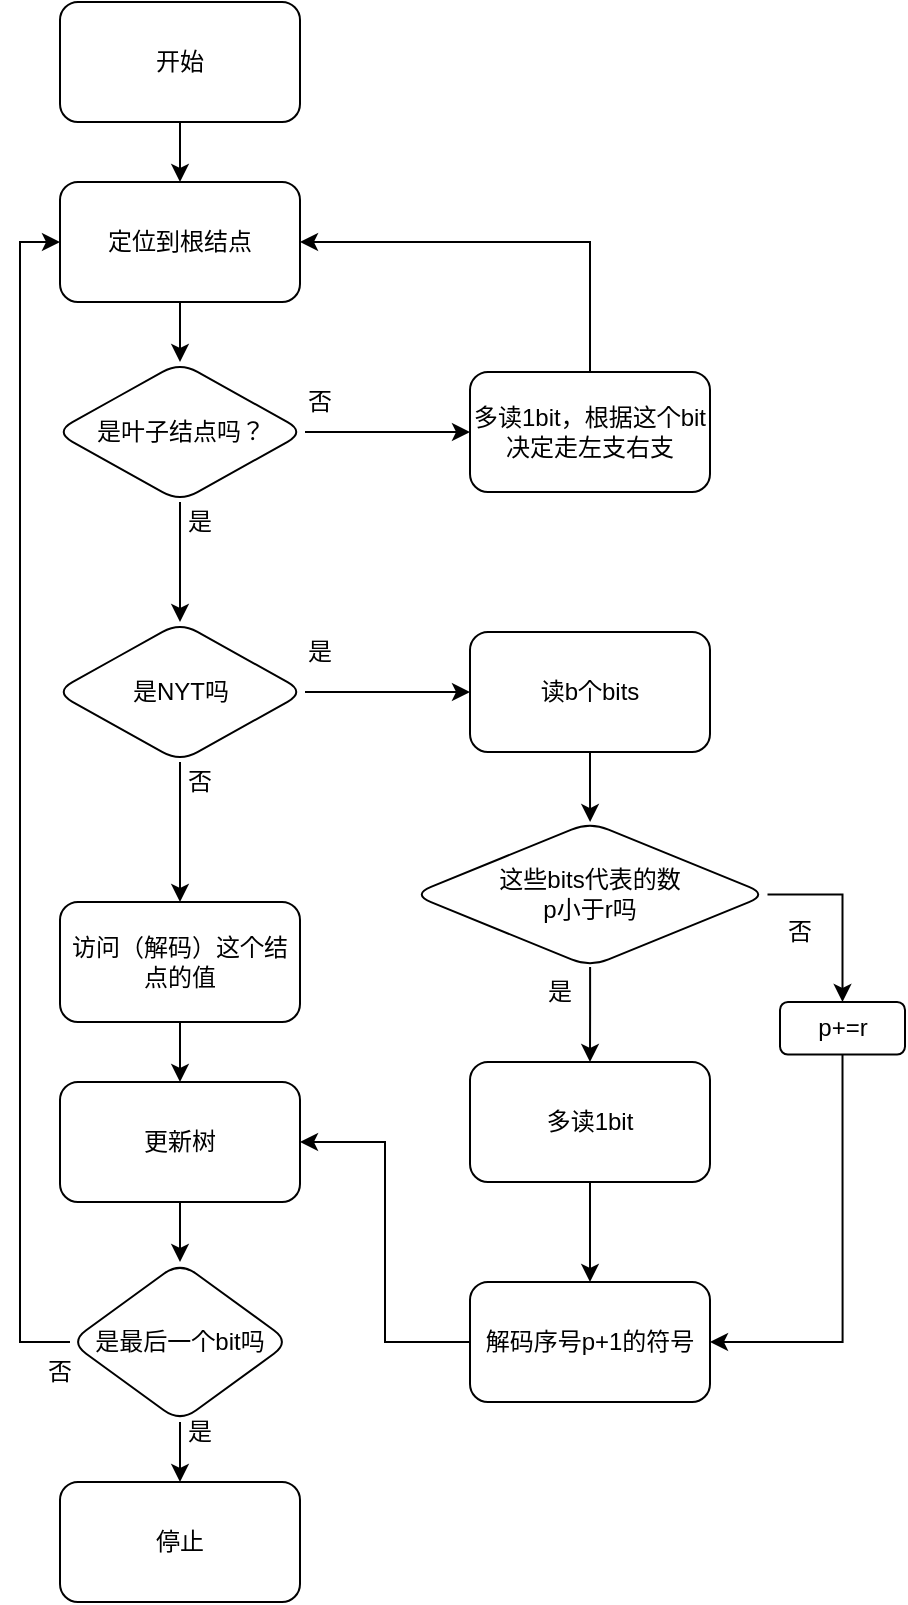 <mxfile version="22.0.3" type="device">
  <diagram name="Page-1" id="kzLGJ6BDQNdrTrB3kdIa">
    <mxGraphModel dx="1266" dy="688" grid="1" gridSize="10" guides="1" tooltips="1" connect="1" arrows="1" fold="1" page="1" pageScale="1" pageWidth="1100" pageHeight="1700" math="0" shadow="0">
      <root>
        <mxCell id="0" />
        <mxCell id="1" parent="0" />
        <mxCell id="TRLF765llgEUbpDuQz6k-3" value="" style="edgeStyle=orthogonalEdgeStyle;rounded=0;orthogonalLoop=1;jettySize=auto;html=1;" parent="1" source="TRLF765llgEUbpDuQz6k-1" target="TRLF765llgEUbpDuQz6k-2" edge="1">
          <mxGeometry relative="1" as="geometry" />
        </mxCell>
        <mxCell id="TRLF765llgEUbpDuQz6k-1" value="开始" style="rounded=1;whiteSpace=wrap;html=1;" parent="1" vertex="1">
          <mxGeometry x="380" y="560" width="120" height="60" as="geometry" />
        </mxCell>
        <mxCell id="TRLF765llgEUbpDuQz6k-5" value="" style="edgeStyle=orthogonalEdgeStyle;rounded=0;orthogonalLoop=1;jettySize=auto;html=1;" parent="1" source="TRLF765llgEUbpDuQz6k-2" target="TRLF765llgEUbpDuQz6k-4" edge="1">
          <mxGeometry relative="1" as="geometry" />
        </mxCell>
        <mxCell id="TRLF765llgEUbpDuQz6k-2" value="定位到根结点" style="whiteSpace=wrap;html=1;rounded=1;" parent="1" vertex="1">
          <mxGeometry x="380" y="650" width="120" height="60" as="geometry" />
        </mxCell>
        <mxCell id="TRLF765llgEUbpDuQz6k-7" value="" style="edgeStyle=orthogonalEdgeStyle;rounded=0;orthogonalLoop=1;jettySize=auto;html=1;" parent="1" source="TRLF765llgEUbpDuQz6k-4" target="TRLF765llgEUbpDuQz6k-6" edge="1">
          <mxGeometry relative="1" as="geometry" />
        </mxCell>
        <mxCell id="TRLF765llgEUbpDuQz6k-15" value="" style="edgeStyle=orthogonalEdgeStyle;rounded=0;orthogonalLoop=1;jettySize=auto;html=1;" parent="1" source="TRLF765llgEUbpDuQz6k-4" target="TRLF765llgEUbpDuQz6k-14" edge="1">
          <mxGeometry relative="1" as="geometry" />
        </mxCell>
        <mxCell id="TRLF765llgEUbpDuQz6k-4" value="是叶子结点吗？" style="rhombus;whiteSpace=wrap;html=1;rounded=1;" parent="1" vertex="1">
          <mxGeometry x="377.5" y="740" width="125" height="70" as="geometry" />
        </mxCell>
        <mxCell id="TRLF765llgEUbpDuQz6k-11" value="" style="edgeStyle=orthogonalEdgeStyle;rounded=0;orthogonalLoop=1;jettySize=auto;html=1;" parent="1" source="TRLF765llgEUbpDuQz6k-6" target="TRLF765llgEUbpDuQz6k-10" edge="1">
          <mxGeometry relative="1" as="geometry" />
        </mxCell>
        <mxCell id="TRLF765llgEUbpDuQz6k-18" value="" style="edgeStyle=orthogonalEdgeStyle;rounded=0;orthogonalLoop=1;jettySize=auto;html=1;" parent="1" source="TRLF765llgEUbpDuQz6k-6" target="TRLF765llgEUbpDuQz6k-17" edge="1">
          <mxGeometry relative="1" as="geometry" />
        </mxCell>
        <mxCell id="TRLF765llgEUbpDuQz6k-6" value="是NYT吗" style="rhombus;whiteSpace=wrap;html=1;rounded=1;" parent="1" vertex="1">
          <mxGeometry x="377.5" y="870" width="125" height="70" as="geometry" />
        </mxCell>
        <mxCell id="TRLF765llgEUbpDuQz6k-13" value="" style="edgeStyle=orthogonalEdgeStyle;rounded=0;orthogonalLoop=1;jettySize=auto;html=1;" parent="1" source="TRLF765llgEUbpDuQz6k-10" target="TRLF765llgEUbpDuQz6k-12" edge="1">
          <mxGeometry relative="1" as="geometry" />
        </mxCell>
        <mxCell id="TRLF765llgEUbpDuQz6k-10" value="访问（解码）这个结点的值" style="whiteSpace=wrap;html=1;rounded=1;" parent="1" vertex="1">
          <mxGeometry x="380" y="1010" width="120" height="60" as="geometry" />
        </mxCell>
        <mxCell id="TRLF765llgEUbpDuQz6k-33" value="" style="edgeStyle=orthogonalEdgeStyle;rounded=0;orthogonalLoop=1;jettySize=auto;html=1;" parent="1" source="TRLF765llgEUbpDuQz6k-12" target="TRLF765llgEUbpDuQz6k-32" edge="1">
          <mxGeometry relative="1" as="geometry" />
        </mxCell>
        <mxCell id="TRLF765llgEUbpDuQz6k-12" value="更新树" style="whiteSpace=wrap;html=1;rounded=1;" parent="1" vertex="1">
          <mxGeometry x="380" y="1100" width="120" height="60" as="geometry" />
        </mxCell>
        <mxCell id="TRLF765llgEUbpDuQz6k-16" style="edgeStyle=orthogonalEdgeStyle;rounded=0;orthogonalLoop=1;jettySize=auto;html=1;exitX=0.5;exitY=0;exitDx=0;exitDy=0;entryX=1;entryY=0.5;entryDx=0;entryDy=0;" parent="1" source="TRLF765llgEUbpDuQz6k-14" target="TRLF765llgEUbpDuQz6k-2" edge="1">
          <mxGeometry relative="1" as="geometry" />
        </mxCell>
        <mxCell id="TRLF765llgEUbpDuQz6k-14" value="多读1bit，根据这个bit决定走左支右支" style="whiteSpace=wrap;html=1;rounded=1;" parent="1" vertex="1">
          <mxGeometry x="585" y="745" width="120" height="60" as="geometry" />
        </mxCell>
        <mxCell id="TRLF765llgEUbpDuQz6k-20" value="" style="edgeStyle=orthogonalEdgeStyle;rounded=0;orthogonalLoop=1;jettySize=auto;html=1;" parent="1" source="TRLF765llgEUbpDuQz6k-17" target="TRLF765llgEUbpDuQz6k-19" edge="1">
          <mxGeometry relative="1" as="geometry" />
        </mxCell>
        <mxCell id="TRLF765llgEUbpDuQz6k-17" value="读b个bits" style="whiteSpace=wrap;html=1;rounded=1;" parent="1" vertex="1">
          <mxGeometry x="585" y="875" width="120" height="60" as="geometry" />
        </mxCell>
        <mxCell id="TRLF765llgEUbpDuQz6k-22" value="" style="edgeStyle=orthogonalEdgeStyle;rounded=0;orthogonalLoop=1;jettySize=auto;html=1;" parent="1" source="TRLF765llgEUbpDuQz6k-19" target="TRLF765llgEUbpDuQz6k-21" edge="1">
          <mxGeometry relative="1" as="geometry" />
        </mxCell>
        <mxCell id="TRLF765llgEUbpDuQz6k-24" value="" style="edgeStyle=orthogonalEdgeStyle;rounded=0;orthogonalLoop=1;jettySize=auto;html=1;" parent="1" source="TRLF765llgEUbpDuQz6k-19" target="TRLF765llgEUbpDuQz6k-23" edge="1">
          <mxGeometry relative="1" as="geometry" />
        </mxCell>
        <mxCell id="TRLF765llgEUbpDuQz6k-19" value="这些bits代表的数&lt;br&gt;p小于r吗" style="rhombus;whiteSpace=wrap;html=1;rounded=1;" parent="1" vertex="1">
          <mxGeometry x="556.25" y="970" width="177.5" height="72.5" as="geometry" />
        </mxCell>
        <mxCell id="TRLF765llgEUbpDuQz6k-29" style="edgeStyle=orthogonalEdgeStyle;rounded=0;orthogonalLoop=1;jettySize=auto;html=1;exitX=0.5;exitY=1;exitDx=0;exitDy=0;entryX=1;entryY=0.5;entryDx=0;entryDy=0;" parent="1" source="TRLF765llgEUbpDuQz6k-21" target="TRLF765llgEUbpDuQz6k-26" edge="1">
          <mxGeometry relative="1" as="geometry" />
        </mxCell>
        <mxCell id="TRLF765llgEUbpDuQz6k-21" value="p+=r" style="whiteSpace=wrap;html=1;rounded=1;" parent="1" vertex="1">
          <mxGeometry x="740" y="1060" width="62.5" height="26.25" as="geometry" />
        </mxCell>
        <mxCell id="TRLF765llgEUbpDuQz6k-27" value="" style="edgeStyle=orthogonalEdgeStyle;rounded=0;orthogonalLoop=1;jettySize=auto;html=1;" parent="1" source="TRLF765llgEUbpDuQz6k-23" target="TRLF765llgEUbpDuQz6k-26" edge="1">
          <mxGeometry relative="1" as="geometry" />
        </mxCell>
        <mxCell id="TRLF765llgEUbpDuQz6k-23" value="多读1bit" style="whiteSpace=wrap;html=1;rounded=1;" parent="1" vertex="1">
          <mxGeometry x="585" y="1090" width="120" height="60" as="geometry" />
        </mxCell>
        <mxCell id="TRLF765llgEUbpDuQz6k-28" style="edgeStyle=orthogonalEdgeStyle;rounded=0;orthogonalLoop=1;jettySize=auto;html=1;exitX=0;exitY=0.5;exitDx=0;exitDy=0;entryX=1;entryY=0.5;entryDx=0;entryDy=0;" parent="1" source="TRLF765llgEUbpDuQz6k-26" target="TRLF765llgEUbpDuQz6k-12" edge="1">
          <mxGeometry relative="1" as="geometry" />
        </mxCell>
        <mxCell id="TRLF765llgEUbpDuQz6k-26" value="解码序号p+1的符号" style="whiteSpace=wrap;html=1;rounded=1;" parent="1" vertex="1">
          <mxGeometry x="585" y="1200" width="120" height="60" as="geometry" />
        </mxCell>
        <mxCell id="TRLF765llgEUbpDuQz6k-35" value="" style="edgeStyle=orthogonalEdgeStyle;rounded=0;orthogonalLoop=1;jettySize=auto;html=1;" parent="1" source="TRLF765llgEUbpDuQz6k-32" target="TRLF765llgEUbpDuQz6k-34" edge="1">
          <mxGeometry relative="1" as="geometry" />
        </mxCell>
        <mxCell id="TRLF765llgEUbpDuQz6k-36" style="edgeStyle=orthogonalEdgeStyle;rounded=0;orthogonalLoop=1;jettySize=auto;html=1;exitX=0;exitY=0.5;exitDx=0;exitDy=0;entryX=0;entryY=0.5;entryDx=0;entryDy=0;" parent="1" source="TRLF765llgEUbpDuQz6k-32" target="TRLF765llgEUbpDuQz6k-2" edge="1">
          <mxGeometry relative="1" as="geometry" />
        </mxCell>
        <mxCell id="TRLF765llgEUbpDuQz6k-32" value="是最后一个bit吗" style="rhombus;whiteSpace=wrap;html=1;rounded=1;" parent="1" vertex="1">
          <mxGeometry x="385" y="1190" width="110" height="80" as="geometry" />
        </mxCell>
        <mxCell id="TRLF765llgEUbpDuQz6k-34" value="停止" style="whiteSpace=wrap;html=1;rounded=1;" parent="1" vertex="1">
          <mxGeometry x="380" y="1300" width="120" height="60" as="geometry" />
        </mxCell>
        <mxCell id="TRLF765llgEUbpDuQz6k-37" value="否" style="text;html=1;strokeColor=none;fillColor=none;align=center;verticalAlign=middle;whiteSpace=wrap;rounded=0;" parent="1" vertex="1">
          <mxGeometry x="350" y="1230" width="60" height="30" as="geometry" />
        </mxCell>
        <mxCell id="TRLF765llgEUbpDuQz6k-38" value="是" style="text;html=1;strokeColor=none;fillColor=none;align=center;verticalAlign=middle;whiteSpace=wrap;rounded=0;" parent="1" vertex="1">
          <mxGeometry x="420" y="1260" width="60" height="30" as="geometry" />
        </mxCell>
        <mxCell id="TRLF765llgEUbpDuQz6k-39" value="是" style="text;html=1;strokeColor=none;fillColor=none;align=center;verticalAlign=middle;whiteSpace=wrap;rounded=0;" parent="1" vertex="1">
          <mxGeometry x="600" y="1040" width="60" height="30" as="geometry" />
        </mxCell>
        <mxCell id="TRLF765llgEUbpDuQz6k-40" value="否" style="text;html=1;strokeColor=none;fillColor=none;align=center;verticalAlign=middle;whiteSpace=wrap;rounded=0;" parent="1" vertex="1">
          <mxGeometry x="720" y="1010" width="60" height="30" as="geometry" />
        </mxCell>
        <mxCell id="TRLF765llgEUbpDuQz6k-41" value="是" style="text;html=1;strokeColor=none;fillColor=none;align=center;verticalAlign=middle;whiteSpace=wrap;rounded=0;" parent="1" vertex="1">
          <mxGeometry x="480" y="870" width="60" height="30" as="geometry" />
        </mxCell>
        <mxCell id="TRLF765llgEUbpDuQz6k-42" value="否" style="text;html=1;strokeColor=none;fillColor=none;align=center;verticalAlign=middle;whiteSpace=wrap;rounded=0;" parent="1" vertex="1">
          <mxGeometry x="420" y="935" width="60" height="30" as="geometry" />
        </mxCell>
        <mxCell id="TRLF765llgEUbpDuQz6k-43" value="否" style="text;html=1;strokeColor=none;fillColor=none;align=center;verticalAlign=middle;whiteSpace=wrap;rounded=0;" parent="1" vertex="1">
          <mxGeometry x="480" y="745" width="60" height="30" as="geometry" />
        </mxCell>
        <mxCell id="TRLF765llgEUbpDuQz6k-44" value="是" style="text;html=1;strokeColor=none;fillColor=none;align=center;verticalAlign=middle;whiteSpace=wrap;rounded=0;" parent="1" vertex="1">
          <mxGeometry x="420" y="805" width="60" height="30" as="geometry" />
        </mxCell>
      </root>
    </mxGraphModel>
  </diagram>
</mxfile>
